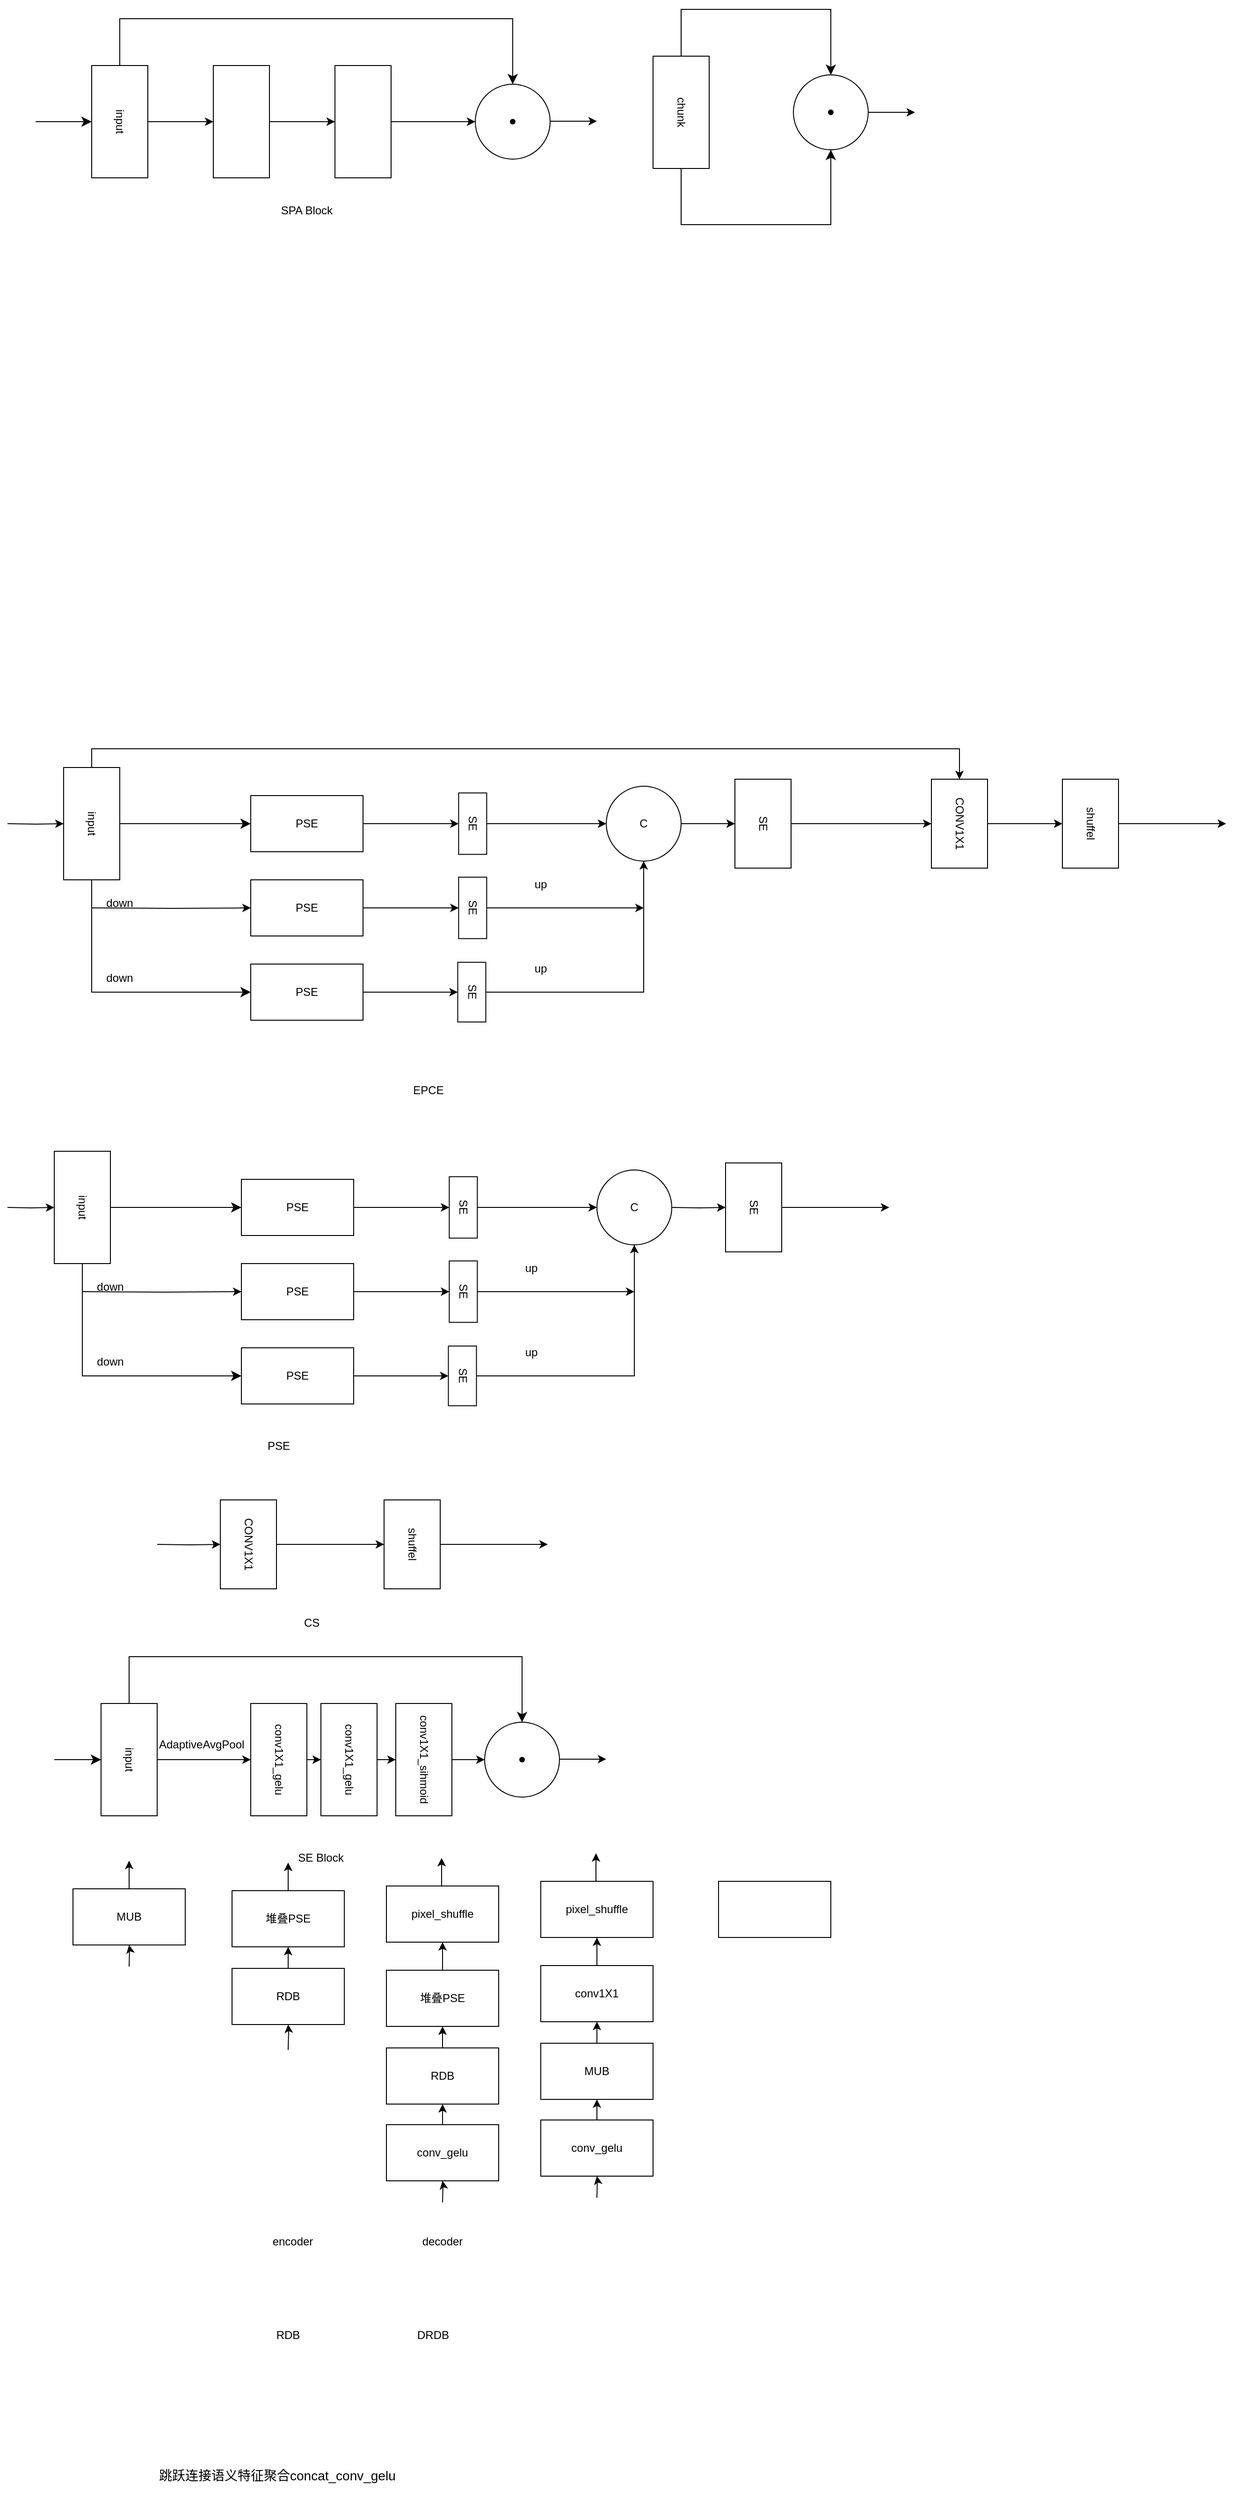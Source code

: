 <mxfile version="20.8.20" type="github">
  <diagram name="第 1 页" id="gbgjH_k7oqMJmJcopQBh">
    <mxGraphModel dx="2008" dy="627" grid="1" gridSize="10" guides="1" tooltips="1" connect="1" arrows="1" fold="1" page="1" pageScale="1" pageWidth="827" pageHeight="1169" math="0" shadow="0">
      <root>
        <mxCell id="0" />
        <mxCell id="1" parent="0" />
        <mxCell id="zgMV8sDTuGKNa8VzQRrp-17" value="" style="edgeStyle=orthogonalEdgeStyle;rounded=0;orthogonalLoop=1;jettySize=auto;html=1;" parent="1" source="zgMV8sDTuGKNa8VzQRrp-13" target="zgMV8sDTuGKNa8VzQRrp-14" edge="1">
          <mxGeometry relative="1" as="geometry" />
        </mxCell>
        <mxCell id="zgMV8sDTuGKNa8VzQRrp-13" value="" style="rounded=0;whiteSpace=wrap;html=1;rotation=90;" parent="1" vertex="1">
          <mxGeometry x="50" y="410" width="120" height="60" as="geometry" />
        </mxCell>
        <mxCell id="zgMV8sDTuGKNa8VzQRrp-18" value="" style="edgeStyle=orthogonalEdgeStyle;rounded=0;orthogonalLoop=1;jettySize=auto;html=1;" parent="1" source="zgMV8sDTuGKNa8VzQRrp-14" target="zgMV8sDTuGKNa8VzQRrp-15" edge="1">
          <mxGeometry relative="1" as="geometry" />
        </mxCell>
        <mxCell id="zgMV8sDTuGKNa8VzQRrp-14" value="" style="rounded=0;whiteSpace=wrap;html=1;rotation=90;" parent="1" vertex="1">
          <mxGeometry x="180" y="410" width="120" height="60" as="geometry" />
        </mxCell>
        <mxCell id="zgMV8sDTuGKNa8VzQRrp-20" value="" style="edgeStyle=orthogonalEdgeStyle;rounded=0;orthogonalLoop=1;jettySize=auto;html=1;" parent="1" source="zgMV8sDTuGKNa8VzQRrp-15" target="zgMV8sDTuGKNa8VzQRrp-19" edge="1">
          <mxGeometry relative="1" as="geometry" />
        </mxCell>
        <mxCell id="zgMV8sDTuGKNa8VzQRrp-15" value="" style="rounded=0;whiteSpace=wrap;html=1;rotation=90;" parent="1" vertex="1">
          <mxGeometry x="310" y="410" width="120" height="60" as="geometry" />
        </mxCell>
        <mxCell id="zgMV8sDTuGKNa8VzQRrp-19" value="" style="ellipse;whiteSpace=wrap;html=1;aspect=fixed;" parent="1" vertex="1">
          <mxGeometry x="490" y="400" width="80" height="80" as="geometry" />
        </mxCell>
        <mxCell id="zgMV8sDTuGKNa8VzQRrp-22" value="" style="edgeStyle=elbowEdgeStyle;elbow=vertical;endArrow=classic;html=1;curved=0;rounded=0;endSize=8;startSize=8;exitX=0;exitY=0.5;exitDx=0;exitDy=0;entryX=0.5;entryY=0;entryDx=0;entryDy=0;" parent="1" source="zgMV8sDTuGKNa8VzQRrp-13" target="zgMV8sDTuGKNa8VzQRrp-19" edge="1">
          <mxGeometry width="50" height="50" relative="1" as="geometry">
            <mxPoint x="380" y="600" as="sourcePoint" />
            <mxPoint x="430" y="550" as="targetPoint" />
            <Array as="points">
              <mxPoint x="330" y="330" />
            </Array>
          </mxGeometry>
        </mxCell>
        <mxCell id="RsRZTkzRLWD13CaNmiui-159" value="" style="edgeStyle=orthogonalEdgeStyle;rounded=0;orthogonalLoop=1;jettySize=auto;html=1;" edge="1" parent="1" source="zgMV8sDTuGKNa8VzQRrp-33" target="RsRZTkzRLWD13CaNmiui-90">
          <mxGeometry relative="1" as="geometry" />
        </mxCell>
        <mxCell id="zgMV8sDTuGKNa8VzQRrp-33" value="C" style="ellipse;whiteSpace=wrap;html=1;aspect=fixed;" parent="1" vertex="1">
          <mxGeometry x="630" y="1150" width="80" height="80" as="geometry" />
        </mxCell>
        <mxCell id="zgMV8sDTuGKNa8VzQRrp-34" value="chunk" style="rounded=0;whiteSpace=wrap;html=1;rotation=90;" parent="1" vertex="1">
          <mxGeometry x="650" y="400" width="120" height="60" as="geometry" />
        </mxCell>
        <mxCell id="RsRZTkzRLWD13CaNmiui-7" value="" style="edgeStyle=orthogonalEdgeStyle;rounded=0;orthogonalLoop=1;jettySize=auto;html=1;" edge="1" parent="1" source="zgMV8sDTuGKNa8VzQRrp-36">
          <mxGeometry relative="1" as="geometry">
            <mxPoint x="960" y="430" as="targetPoint" />
          </mxGeometry>
        </mxCell>
        <mxCell id="zgMV8sDTuGKNa8VzQRrp-36" value="" style="ellipse;whiteSpace=wrap;html=1;aspect=fixed;" parent="1" vertex="1">
          <mxGeometry x="830" y="390" width="80" height="80" as="geometry" />
        </mxCell>
        <mxCell id="zgMV8sDTuGKNa8VzQRrp-37" value="" style="edgeStyle=elbowEdgeStyle;elbow=vertical;endArrow=classic;html=1;curved=0;rounded=0;endSize=8;startSize=8;exitX=0;exitY=0.5;exitDx=0;exitDy=0;entryX=0.5;entryY=0;entryDx=0;entryDy=0;" parent="1" source="zgMV8sDTuGKNa8VzQRrp-34" target="zgMV8sDTuGKNa8VzQRrp-36" edge="1">
          <mxGeometry width="50" height="50" relative="1" as="geometry">
            <mxPoint x="880" y="430" as="sourcePoint" />
            <mxPoint x="930" y="380" as="targetPoint" />
            <Array as="points">
              <mxPoint x="870" y="320" />
            </Array>
          </mxGeometry>
        </mxCell>
        <mxCell id="zgMV8sDTuGKNa8VzQRrp-38" value="" style="edgeStyle=elbowEdgeStyle;elbow=vertical;endArrow=classic;html=1;curved=0;rounded=0;endSize=8;startSize=8;exitX=1;exitY=0.5;exitDx=0;exitDy=0;entryX=0.5;entryY=1;entryDx=0;entryDy=0;" parent="1" source="zgMV8sDTuGKNa8VzQRrp-34" target="zgMV8sDTuGKNa8VzQRrp-36" edge="1">
          <mxGeometry width="50" height="50" relative="1" as="geometry">
            <mxPoint x="750" y="380" as="sourcePoint" />
            <mxPoint x="1040" y="400" as="targetPoint" />
            <Array as="points">
              <mxPoint x="870" y="550" />
            </Array>
          </mxGeometry>
        </mxCell>
        <mxCell id="zgMV8sDTuGKNa8VzQRrp-47" value="SPA Block" style="text;html=1;strokeColor=none;fillColor=none;align=center;verticalAlign=middle;whiteSpace=wrap;rounded=0;" parent="1" vertex="1">
          <mxGeometry x="280" y="520" width="60" height="30" as="geometry" />
        </mxCell>
        <mxCell id="RsRZTkzRLWD13CaNmiui-3" value="" style="shape=waypoint;sketch=0;fillStyle=solid;size=6;pointerEvents=1;points=[];fillColor=none;resizable=0;rotatable=0;perimeter=centerPerimeter;snapToPoint=1;" vertex="1" parent="1">
          <mxGeometry x="860" y="420" width="20" height="20" as="geometry" />
        </mxCell>
        <mxCell id="RsRZTkzRLWD13CaNmiui-5" value="" style="shape=waypoint;sketch=0;fillStyle=solid;size=6;pointerEvents=1;points=[];fillColor=none;resizable=0;rotatable=0;perimeter=centerPerimeter;snapToPoint=1;" vertex="1" parent="1">
          <mxGeometry x="520" y="430" width="20" height="20" as="geometry" />
        </mxCell>
        <mxCell id="RsRZTkzRLWD13CaNmiui-13" value="input" style="rounded=0;whiteSpace=wrap;html=1;rotation=90;" vertex="1" parent="1">
          <mxGeometry x="50" y="410" width="120" height="60" as="geometry" />
        </mxCell>
        <mxCell id="RsRZTkzRLWD13CaNmiui-14" value="" style="edgeStyle=segmentEdgeStyle;endArrow=classic;html=1;curved=0;rounded=0;endSize=8;startSize=8;entryX=0.5;entryY=1;entryDx=0;entryDy=0;" edge="1" parent="1" target="RsRZTkzRLWD13CaNmiui-13">
          <mxGeometry width="50" height="50" relative="1" as="geometry">
            <mxPoint x="20" y="440" as="sourcePoint" />
            <mxPoint x="70" y="400" as="targetPoint" />
          </mxGeometry>
        </mxCell>
        <mxCell id="RsRZTkzRLWD13CaNmiui-16" value="" style="edgeStyle=orthogonalEdgeStyle;rounded=0;orthogonalLoop=1;jettySize=auto;html=1;" edge="1" parent="1">
          <mxGeometry relative="1" as="geometry">
            <mxPoint x="570" y="439.47" as="sourcePoint" />
            <mxPoint x="620" y="439.47" as="targetPoint" />
          </mxGeometry>
        </mxCell>
        <mxCell id="RsRZTkzRLWD13CaNmiui-86" value="" style="edgeStyle=orthogonalEdgeStyle;rounded=0;orthogonalLoop=1;jettySize=auto;html=1;" edge="1" parent="1" source="RsRZTkzRLWD13CaNmiui-41" target="RsRZTkzRLWD13CaNmiui-84">
          <mxGeometry relative="1" as="geometry" />
        </mxCell>
        <mxCell id="RsRZTkzRLWD13CaNmiui-41" value="PSE" style="rounded=0;whiteSpace=wrap;html=1;" vertex="1" parent="1">
          <mxGeometry x="250" y="1160" width="120" height="60" as="geometry" />
        </mxCell>
        <mxCell id="RsRZTkzRLWD13CaNmiui-81" value="" style="edgeStyle=orthogonalEdgeStyle;rounded=0;orthogonalLoop=1;jettySize=auto;html=1;" edge="1" parent="1" source="RsRZTkzRLWD13CaNmiui-42" target="RsRZTkzRLWD13CaNmiui-70">
          <mxGeometry relative="1" as="geometry" />
        </mxCell>
        <mxCell id="RsRZTkzRLWD13CaNmiui-42" value="PSE" style="rounded=0;whiteSpace=wrap;html=1;" vertex="1" parent="1">
          <mxGeometry x="250" y="1340" width="120" height="60" as="geometry" />
        </mxCell>
        <mxCell id="RsRZTkzRLWD13CaNmiui-45" value="input" style="rounded=0;whiteSpace=wrap;html=1;rotation=90;" vertex="1" parent="1">
          <mxGeometry x="20" y="1160" width="120" height="60" as="geometry" />
        </mxCell>
        <mxCell id="RsRZTkzRLWD13CaNmiui-46" value="" style="edgeStyle=elbowEdgeStyle;elbow=vertical;endArrow=classic;html=1;curved=0;rounded=0;endSize=8;startSize=8;exitX=1;exitY=0.5;exitDx=0;exitDy=0;entryX=0;entryY=0.5;entryDx=0;entryDy=0;" edge="1" parent="1" source="RsRZTkzRLWD13CaNmiui-45" target="RsRZTkzRLWD13CaNmiui-42">
          <mxGeometry width="50" height="50" relative="1" as="geometry">
            <mxPoint x="310" y="1080" as="sourcePoint" />
            <mxPoint x="170" y="1280" as="targetPoint" />
            <Array as="points">
              <mxPoint x="180" y="1370" />
            </Array>
          </mxGeometry>
        </mxCell>
        <mxCell id="RsRZTkzRLWD13CaNmiui-47" value="" style="edgeStyle=elbowEdgeStyle;elbow=vertical;endArrow=classic;html=1;curved=0;rounded=0;endSize=8;startSize=8;exitX=0.5;exitY=0;exitDx=0;exitDy=0;entryX=0;entryY=0.5;entryDx=0;entryDy=0;" edge="1" parent="1" source="RsRZTkzRLWD13CaNmiui-45" target="RsRZTkzRLWD13CaNmiui-41">
          <mxGeometry width="50" height="50" relative="1" as="geometry">
            <mxPoint x="50" y="1260" as="sourcePoint" />
            <mxPoint x="170" y="1150" as="targetPoint" />
            <Array as="points">
              <mxPoint x="170" y="1190" />
            </Array>
          </mxGeometry>
        </mxCell>
        <mxCell id="RsRZTkzRLWD13CaNmiui-51" value="" style="edgeStyle=orthogonalEdgeStyle;rounded=0;orthogonalLoop=1;jettySize=auto;html=1;exitX=0.5;exitY=0;exitDx=0;exitDy=0;entryX=0.5;entryY=1;entryDx=0;entryDy=0;" edge="1" parent="1" source="RsRZTkzRLWD13CaNmiui-70" target="zgMV8sDTuGKNa8VzQRrp-33">
          <mxGeometry relative="1" as="geometry">
            <mxPoint x="587.81" y="1370" as="sourcePoint" />
            <mxPoint x="370" y="1319.47" as="targetPoint" />
          </mxGeometry>
        </mxCell>
        <mxCell id="RsRZTkzRLWD13CaNmiui-76" value="" style="edgeStyle=orthogonalEdgeStyle;rounded=0;orthogonalLoop=1;jettySize=auto;html=1;" edge="1" parent="1" source="RsRZTkzRLWD13CaNmiui-68" target="RsRZTkzRLWD13CaNmiui-71">
          <mxGeometry relative="1" as="geometry" />
        </mxCell>
        <mxCell id="RsRZTkzRLWD13CaNmiui-68" value="PSE" style="rounded=0;whiteSpace=wrap;html=1;" vertex="1" parent="1">
          <mxGeometry x="250" y="1250" width="120" height="60" as="geometry" />
        </mxCell>
        <mxCell id="RsRZTkzRLWD13CaNmiui-70" value="SE" style="rounded=0;whiteSpace=wrap;html=1;rotation=90;" vertex="1" parent="1">
          <mxGeometry x="454.38" y="1355" width="63.75" height="30" as="geometry" />
        </mxCell>
        <mxCell id="RsRZTkzRLWD13CaNmiui-71" value="SE" style="rounded=0;whiteSpace=wrap;html=1;rotation=90;" vertex="1" parent="1">
          <mxGeometry x="454.38" y="1265" width="65.62" height="30" as="geometry" />
        </mxCell>
        <mxCell id="RsRZTkzRLWD13CaNmiui-83" value="" style="edgeStyle=orthogonalEdgeStyle;rounded=0;orthogonalLoop=1;jettySize=auto;html=1;exitX=0.5;exitY=0;exitDx=0;exitDy=0;" edge="1" parent="1" source="RsRZTkzRLWD13CaNmiui-71">
          <mxGeometry relative="1" as="geometry">
            <mxPoint x="587.81" y="1280" as="sourcePoint" />
            <mxPoint x="670" y="1280" as="targetPoint" />
          </mxGeometry>
        </mxCell>
        <mxCell id="RsRZTkzRLWD13CaNmiui-85" value="" style="edgeStyle=orthogonalEdgeStyle;rounded=0;orthogonalLoop=1;jettySize=auto;html=1;" edge="1" parent="1" source="RsRZTkzRLWD13CaNmiui-84" target="zgMV8sDTuGKNa8VzQRrp-33">
          <mxGeometry relative="1" as="geometry" />
        </mxCell>
        <mxCell id="RsRZTkzRLWD13CaNmiui-84" value="SE" style="rounded=0;whiteSpace=wrap;html=1;rotation=90;" vertex="1" parent="1">
          <mxGeometry x="454.38" y="1175" width="65.62" height="30" as="geometry" />
        </mxCell>
        <mxCell id="RsRZTkzRLWD13CaNmiui-89" value="" style="edgeStyle=orthogonalEdgeStyle;rounded=0;orthogonalLoop=1;jettySize=auto;html=1;entryX=0;entryY=0.5;entryDx=0;entryDy=0;" edge="1" parent="1" target="RsRZTkzRLWD13CaNmiui-68">
          <mxGeometry relative="1" as="geometry">
            <mxPoint x="80" y="1280" as="sourcePoint" />
            <mxPoint x="481" y="1380" as="targetPoint" />
          </mxGeometry>
        </mxCell>
        <mxCell id="RsRZTkzRLWD13CaNmiui-94" value="" style="edgeStyle=orthogonalEdgeStyle;rounded=0;orthogonalLoop=1;jettySize=auto;html=1;" edge="1" parent="1" source="RsRZTkzRLWD13CaNmiui-90" target="RsRZTkzRLWD13CaNmiui-93">
          <mxGeometry relative="1" as="geometry" />
        </mxCell>
        <mxCell id="RsRZTkzRLWD13CaNmiui-90" value="SE" style="rounded=0;whiteSpace=wrap;html=1;rotation=90;" vertex="1" parent="1">
          <mxGeometry x="750" y="1160" width="95" height="60" as="geometry" />
        </mxCell>
        <mxCell id="RsRZTkzRLWD13CaNmiui-107" value="" style="edgeStyle=orthogonalEdgeStyle;rounded=0;orthogonalLoop=1;jettySize=auto;html=1;" edge="1" parent="1" source="RsRZTkzRLWD13CaNmiui-93" target="RsRZTkzRLWD13CaNmiui-106">
          <mxGeometry relative="1" as="geometry" />
        </mxCell>
        <mxCell id="RsRZTkzRLWD13CaNmiui-93" value="CONV1X1" style="rounded=0;whiteSpace=wrap;html=1;rotation=90;" vertex="1" parent="1">
          <mxGeometry x="960" y="1160" width="95" height="60" as="geometry" />
        </mxCell>
        <mxCell id="RsRZTkzRLWD13CaNmiui-95" value="down" style="text;html=1;strokeColor=none;fillColor=none;align=center;verticalAlign=middle;whiteSpace=wrap;rounded=0;" vertex="1" parent="1">
          <mxGeometry x="80" y="1260" width="60" height="30" as="geometry" />
        </mxCell>
        <mxCell id="RsRZTkzRLWD13CaNmiui-96" value="down" style="text;html=1;strokeColor=none;fillColor=none;align=center;verticalAlign=middle;whiteSpace=wrap;rounded=0;" vertex="1" parent="1">
          <mxGeometry x="80" y="1340" width="60" height="30" as="geometry" />
        </mxCell>
        <mxCell id="RsRZTkzRLWD13CaNmiui-98" value="up" style="text;html=1;strokeColor=none;fillColor=none;align=center;verticalAlign=middle;whiteSpace=wrap;rounded=0;" vertex="1" parent="1">
          <mxGeometry x="530" y="1330" width="60" height="30" as="geometry" />
        </mxCell>
        <mxCell id="RsRZTkzRLWD13CaNmiui-104" value="up" style="text;html=1;strokeColor=none;fillColor=none;align=center;verticalAlign=middle;whiteSpace=wrap;rounded=0;" vertex="1" parent="1">
          <mxGeometry x="530" y="1240" width="60" height="30" as="geometry" />
        </mxCell>
        <mxCell id="RsRZTkzRLWD13CaNmiui-191" value="" style="edgeStyle=orthogonalEdgeStyle;rounded=0;orthogonalLoop=1;jettySize=auto;html=1;" edge="1" parent="1" source="RsRZTkzRLWD13CaNmiui-106">
          <mxGeometry relative="1" as="geometry">
            <mxPoint x="1292.5" y="1190" as="targetPoint" />
          </mxGeometry>
        </mxCell>
        <mxCell id="RsRZTkzRLWD13CaNmiui-106" value="shuffel" style="rounded=0;whiteSpace=wrap;html=1;rotation=90;" vertex="1" parent="1">
          <mxGeometry x="1100" y="1160" width="95" height="60" as="geometry" />
        </mxCell>
        <mxCell id="RsRZTkzRLWD13CaNmiui-108" value="" style="edgeStyle=orthogonalEdgeStyle;rounded=0;orthogonalLoop=1;jettySize=auto;html=1;exitX=0;exitY=0.5;exitDx=0;exitDy=0;entryX=0;entryY=0.5;entryDx=0;entryDy=0;" edge="1" parent="1" source="RsRZTkzRLWD13CaNmiui-45" target="RsRZTkzRLWD13CaNmiui-93">
          <mxGeometry relative="1" as="geometry">
            <mxPoint x="180" y="1100" as="sourcePoint" />
            <mxPoint x="1050" y="1190" as="targetPoint" />
            <Array as="points">
              <mxPoint x="80" y="1110" />
              <mxPoint x="1007" y="1110" />
            </Array>
          </mxGeometry>
        </mxCell>
        <mxCell id="RsRZTkzRLWD13CaNmiui-109" value="EPCE" style="text;html=1;strokeColor=none;fillColor=none;align=center;verticalAlign=middle;whiteSpace=wrap;rounded=0;" vertex="1" parent="1">
          <mxGeometry x="410" y="1460" width="60" height="30" as="geometry" />
        </mxCell>
        <mxCell id="RsRZTkzRLWD13CaNmiui-136" value="C" style="ellipse;whiteSpace=wrap;html=1;aspect=fixed;" vertex="1" parent="1">
          <mxGeometry x="620" y="1560" width="80" height="80" as="geometry" />
        </mxCell>
        <mxCell id="RsRZTkzRLWD13CaNmiui-137" value="" style="edgeStyle=orthogonalEdgeStyle;rounded=0;orthogonalLoop=1;jettySize=auto;html=1;" edge="1" parent="1" source="RsRZTkzRLWD13CaNmiui-138" target="RsRZTkzRLWD13CaNmiui-152">
          <mxGeometry relative="1" as="geometry" />
        </mxCell>
        <mxCell id="RsRZTkzRLWD13CaNmiui-138" value="PSE" style="rounded=0;whiteSpace=wrap;html=1;" vertex="1" parent="1">
          <mxGeometry x="240" y="1570" width="120" height="60" as="geometry" />
        </mxCell>
        <mxCell id="RsRZTkzRLWD13CaNmiui-139" value="" style="edgeStyle=orthogonalEdgeStyle;rounded=0;orthogonalLoop=1;jettySize=auto;html=1;" edge="1" parent="1" source="RsRZTkzRLWD13CaNmiui-140" target="RsRZTkzRLWD13CaNmiui-148">
          <mxGeometry relative="1" as="geometry" />
        </mxCell>
        <mxCell id="RsRZTkzRLWD13CaNmiui-140" value="PSE" style="rounded=0;whiteSpace=wrap;html=1;" vertex="1" parent="1">
          <mxGeometry x="240" y="1750" width="120" height="60" as="geometry" />
        </mxCell>
        <mxCell id="RsRZTkzRLWD13CaNmiui-188" value="" style="edgeStyle=orthogonalEdgeStyle;rounded=0;orthogonalLoop=1;jettySize=auto;html=1;entryX=0.5;entryY=1;entryDx=0;entryDy=0;" edge="1" parent="1" target="RsRZTkzRLWD13CaNmiui-141">
          <mxGeometry relative="1" as="geometry">
            <mxPoint x="-10" y="1600" as="sourcePoint" />
            <Array as="points" />
          </mxGeometry>
        </mxCell>
        <mxCell id="RsRZTkzRLWD13CaNmiui-141" value="input" style="rounded=0;whiteSpace=wrap;html=1;rotation=90;" vertex="1" parent="1">
          <mxGeometry x="10" y="1570" width="120" height="60" as="geometry" />
        </mxCell>
        <mxCell id="RsRZTkzRLWD13CaNmiui-142" value="" style="edgeStyle=elbowEdgeStyle;elbow=vertical;endArrow=classic;html=1;curved=0;rounded=0;endSize=8;startSize=8;exitX=1;exitY=0.5;exitDx=0;exitDy=0;entryX=0;entryY=0.5;entryDx=0;entryDy=0;" edge="1" parent="1" source="RsRZTkzRLWD13CaNmiui-141" target="RsRZTkzRLWD13CaNmiui-140">
          <mxGeometry width="50" height="50" relative="1" as="geometry">
            <mxPoint x="300" y="1490" as="sourcePoint" />
            <mxPoint x="160" y="1690" as="targetPoint" />
            <Array as="points">
              <mxPoint x="170" y="1780" />
            </Array>
          </mxGeometry>
        </mxCell>
        <mxCell id="RsRZTkzRLWD13CaNmiui-143" value="" style="edgeStyle=elbowEdgeStyle;elbow=vertical;endArrow=classic;html=1;curved=0;rounded=0;endSize=8;startSize=8;exitX=0.5;exitY=0;exitDx=0;exitDy=0;entryX=0;entryY=0.5;entryDx=0;entryDy=0;" edge="1" parent="1" source="RsRZTkzRLWD13CaNmiui-141" target="RsRZTkzRLWD13CaNmiui-138">
          <mxGeometry width="50" height="50" relative="1" as="geometry">
            <mxPoint x="40" y="1670" as="sourcePoint" />
            <mxPoint x="160" y="1560" as="targetPoint" />
            <Array as="points">
              <mxPoint x="160" y="1600" />
            </Array>
          </mxGeometry>
        </mxCell>
        <mxCell id="RsRZTkzRLWD13CaNmiui-144" value="" style="edgeStyle=orthogonalEdgeStyle;rounded=0;orthogonalLoop=1;jettySize=auto;html=1;exitX=0.5;exitY=0;exitDx=0;exitDy=0;entryX=0.5;entryY=1;entryDx=0;entryDy=0;" edge="1" parent="1" source="RsRZTkzRLWD13CaNmiui-148" target="RsRZTkzRLWD13CaNmiui-136">
          <mxGeometry relative="1" as="geometry">
            <mxPoint x="577.81" y="1780" as="sourcePoint" />
            <mxPoint x="360" y="1729.47" as="targetPoint" />
          </mxGeometry>
        </mxCell>
        <mxCell id="RsRZTkzRLWD13CaNmiui-145" value="PSE" style="text;html=1;strokeColor=none;fillColor=none;align=center;verticalAlign=middle;whiteSpace=wrap;rounded=0;" vertex="1" parent="1">
          <mxGeometry x="250" y="1840" width="60" height="30" as="geometry" />
        </mxCell>
        <mxCell id="RsRZTkzRLWD13CaNmiui-146" value="" style="edgeStyle=orthogonalEdgeStyle;rounded=0;orthogonalLoop=1;jettySize=auto;html=1;" edge="1" parent="1" source="RsRZTkzRLWD13CaNmiui-147" target="RsRZTkzRLWD13CaNmiui-149">
          <mxGeometry relative="1" as="geometry" />
        </mxCell>
        <mxCell id="RsRZTkzRLWD13CaNmiui-147" value="PSE" style="rounded=0;whiteSpace=wrap;html=1;" vertex="1" parent="1">
          <mxGeometry x="240" y="1660" width="120" height="60" as="geometry" />
        </mxCell>
        <mxCell id="RsRZTkzRLWD13CaNmiui-148" value="SE" style="rounded=0;whiteSpace=wrap;html=1;rotation=90;" vertex="1" parent="1">
          <mxGeometry x="444.38" y="1765" width="63.75" height="30" as="geometry" />
        </mxCell>
        <mxCell id="RsRZTkzRLWD13CaNmiui-149" value="SE" style="rounded=0;whiteSpace=wrap;html=1;rotation=90;" vertex="1" parent="1">
          <mxGeometry x="444.38" y="1675" width="65.62" height="30" as="geometry" />
        </mxCell>
        <mxCell id="RsRZTkzRLWD13CaNmiui-150" value="" style="edgeStyle=orthogonalEdgeStyle;rounded=0;orthogonalLoop=1;jettySize=auto;html=1;exitX=0.5;exitY=0;exitDx=0;exitDy=0;" edge="1" parent="1" source="RsRZTkzRLWD13CaNmiui-149">
          <mxGeometry relative="1" as="geometry">
            <mxPoint x="577.81" y="1690" as="sourcePoint" />
            <mxPoint x="660" y="1690" as="targetPoint" />
          </mxGeometry>
        </mxCell>
        <mxCell id="RsRZTkzRLWD13CaNmiui-151" value="" style="edgeStyle=orthogonalEdgeStyle;rounded=0;orthogonalLoop=1;jettySize=auto;html=1;" edge="1" parent="1" source="RsRZTkzRLWD13CaNmiui-152" target="RsRZTkzRLWD13CaNmiui-136">
          <mxGeometry relative="1" as="geometry" />
        </mxCell>
        <mxCell id="RsRZTkzRLWD13CaNmiui-152" value="SE" style="rounded=0;whiteSpace=wrap;html=1;rotation=90;" vertex="1" parent="1">
          <mxGeometry x="444.38" y="1585" width="65.62" height="30" as="geometry" />
        </mxCell>
        <mxCell id="RsRZTkzRLWD13CaNmiui-153" value="" style="edgeStyle=orthogonalEdgeStyle;rounded=0;orthogonalLoop=1;jettySize=auto;html=1;entryX=0;entryY=0.5;entryDx=0;entryDy=0;" edge="1" parent="1" target="RsRZTkzRLWD13CaNmiui-147">
          <mxGeometry relative="1" as="geometry">
            <mxPoint x="70" y="1690" as="sourcePoint" />
            <mxPoint x="471" y="1790" as="targetPoint" />
          </mxGeometry>
        </mxCell>
        <mxCell id="RsRZTkzRLWD13CaNmiui-154" value="down" style="text;html=1;strokeColor=none;fillColor=none;align=center;verticalAlign=middle;whiteSpace=wrap;rounded=0;" vertex="1" parent="1">
          <mxGeometry x="70" y="1670" width="60" height="30" as="geometry" />
        </mxCell>
        <mxCell id="RsRZTkzRLWD13CaNmiui-155" value="down" style="text;html=1;strokeColor=none;fillColor=none;align=center;verticalAlign=middle;whiteSpace=wrap;rounded=0;" vertex="1" parent="1">
          <mxGeometry x="70" y="1750" width="60" height="30" as="geometry" />
        </mxCell>
        <mxCell id="RsRZTkzRLWD13CaNmiui-156" value="up" style="text;html=1;strokeColor=none;fillColor=none;align=center;verticalAlign=middle;whiteSpace=wrap;rounded=0;" vertex="1" parent="1">
          <mxGeometry x="520" y="1740" width="60" height="30" as="geometry" />
        </mxCell>
        <mxCell id="RsRZTkzRLWD13CaNmiui-157" value="up" style="text;html=1;strokeColor=none;fillColor=none;align=center;verticalAlign=middle;whiteSpace=wrap;rounded=0;" vertex="1" parent="1">
          <mxGeometry x="520" y="1650" width="60" height="30" as="geometry" />
        </mxCell>
        <mxCell id="RsRZTkzRLWD13CaNmiui-160" value="" style="edgeStyle=orthogonalEdgeStyle;rounded=0;orthogonalLoop=1;jettySize=auto;html=1;" edge="1" parent="1" target="RsRZTkzRLWD13CaNmiui-161">
          <mxGeometry relative="1" as="geometry">
            <mxPoint x="700" y="1600" as="sourcePoint" />
          </mxGeometry>
        </mxCell>
        <mxCell id="RsRZTkzRLWD13CaNmiui-170" value="" style="edgeStyle=orthogonalEdgeStyle;rounded=0;orthogonalLoop=1;jettySize=auto;html=1;" edge="1" parent="1" source="RsRZTkzRLWD13CaNmiui-161">
          <mxGeometry relative="1" as="geometry">
            <mxPoint x="932.5" y="1600" as="targetPoint" />
          </mxGeometry>
        </mxCell>
        <mxCell id="RsRZTkzRLWD13CaNmiui-161" value="SE" style="rounded=0;whiteSpace=wrap;html=1;rotation=90;" vertex="1" parent="1">
          <mxGeometry x="740" y="1570" width="95" height="60" as="geometry" />
        </mxCell>
        <mxCell id="RsRZTkzRLWD13CaNmiui-163" value="" style="edgeStyle=orthogonalEdgeStyle;rounded=0;orthogonalLoop=1;jettySize=auto;html=1;" edge="1" parent="1" source="RsRZTkzRLWD13CaNmiui-164" target="RsRZTkzRLWD13CaNmiui-165">
          <mxGeometry relative="1" as="geometry" />
        </mxCell>
        <mxCell id="RsRZTkzRLWD13CaNmiui-164" value="CONV1X1" style="rounded=0;whiteSpace=wrap;html=1;rotation=90;" vertex="1" parent="1">
          <mxGeometry x="200" y="1930" width="95" height="60" as="geometry" />
        </mxCell>
        <mxCell id="RsRZTkzRLWD13CaNmiui-172" value="" style="edgeStyle=orthogonalEdgeStyle;rounded=0;orthogonalLoop=1;jettySize=auto;html=1;" edge="1" parent="1" source="RsRZTkzRLWD13CaNmiui-165">
          <mxGeometry relative="1" as="geometry">
            <mxPoint x="567.5" y="1960" as="targetPoint" />
          </mxGeometry>
        </mxCell>
        <mxCell id="RsRZTkzRLWD13CaNmiui-165" value="shuffel" style="rounded=0;whiteSpace=wrap;html=1;rotation=90;" vertex="1" parent="1">
          <mxGeometry x="375" y="1930" width="95" height="60" as="geometry" />
        </mxCell>
        <mxCell id="RsRZTkzRLWD13CaNmiui-166" value="&lt;span style=&quot;color: rgb(0, 0, 0); font-family: Helvetica; font-size: 12px; font-style: normal; font-variant-ligatures: normal; font-variant-caps: normal; font-weight: 400; letter-spacing: normal; orphans: 2; text-align: center; text-indent: 0px; text-transform: none; widows: 2; word-spacing: 0px; -webkit-text-stroke-width: 0px; background-color: rgb(251, 251, 251); text-decoration-thickness: initial; text-decoration-style: initial; text-decoration-color: initial; float: none; display: inline !important;&quot;&gt;CS&lt;/span&gt;" style="text;whiteSpace=wrap;html=1;" vertex="1" parent="1">
          <mxGeometry x="305" y="2030" width="60" height="40" as="geometry" />
        </mxCell>
        <mxCell id="RsRZTkzRLWD13CaNmiui-168" value="" style="edgeStyle=orthogonalEdgeStyle;rounded=0;orthogonalLoop=1;jettySize=auto;html=1;" edge="1" parent="1" target="RsRZTkzRLWD13CaNmiui-164">
          <mxGeometry relative="1" as="geometry">
            <mxPoint x="150" y="1960" as="sourcePoint" />
          </mxGeometry>
        </mxCell>
        <mxCell id="RsRZTkzRLWD13CaNmiui-173" value="" style="edgeStyle=orthogonalEdgeStyle;rounded=0;orthogonalLoop=1;jettySize=auto;html=1;" edge="1" parent="1" source="RsRZTkzRLWD13CaNmiui-174" target="RsRZTkzRLWD13CaNmiui-176">
          <mxGeometry relative="1" as="geometry" />
        </mxCell>
        <mxCell id="RsRZTkzRLWD13CaNmiui-174" value="" style="rounded=0;whiteSpace=wrap;html=1;rotation=90;" vertex="1" parent="1">
          <mxGeometry x="60" y="2160" width="120" height="60" as="geometry" />
        </mxCell>
        <mxCell id="RsRZTkzRLWD13CaNmiui-175" value="" style="edgeStyle=orthogonalEdgeStyle;rounded=0;orthogonalLoop=1;jettySize=auto;html=1;" edge="1" parent="1" source="RsRZTkzRLWD13CaNmiui-176" target="RsRZTkzRLWD13CaNmiui-178">
          <mxGeometry relative="1" as="geometry" />
        </mxCell>
        <mxCell id="RsRZTkzRLWD13CaNmiui-176" value="conv1X1_gelu" style="rounded=0;whiteSpace=wrap;html=1;rotation=90;" vertex="1" parent="1">
          <mxGeometry x="220" y="2160" width="120" height="60" as="geometry" />
        </mxCell>
        <mxCell id="RsRZTkzRLWD13CaNmiui-221" value="" style="edgeStyle=orthogonalEdgeStyle;rounded=0;orthogonalLoop=1;jettySize=auto;html=1;" edge="1" parent="1" source="RsRZTkzRLWD13CaNmiui-178" target="RsRZTkzRLWD13CaNmiui-219">
          <mxGeometry relative="1" as="geometry" />
        </mxCell>
        <mxCell id="RsRZTkzRLWD13CaNmiui-178" value="conv1X1_gelu" style="rounded=0;whiteSpace=wrap;html=1;rotation=90;" vertex="1" parent="1">
          <mxGeometry x="295" y="2160" width="120" height="60" as="geometry" />
        </mxCell>
        <mxCell id="RsRZTkzRLWD13CaNmiui-179" value="" style="ellipse;whiteSpace=wrap;html=1;aspect=fixed;" vertex="1" parent="1">
          <mxGeometry x="500" y="2150" width="80" height="80" as="geometry" />
        </mxCell>
        <mxCell id="RsRZTkzRLWD13CaNmiui-180" value="" style="edgeStyle=elbowEdgeStyle;elbow=vertical;endArrow=classic;html=1;curved=0;rounded=0;endSize=8;startSize=8;exitX=0;exitY=0.5;exitDx=0;exitDy=0;entryX=0.5;entryY=0;entryDx=0;entryDy=0;" edge="1" parent="1" source="RsRZTkzRLWD13CaNmiui-174" target="RsRZTkzRLWD13CaNmiui-179">
          <mxGeometry width="50" height="50" relative="1" as="geometry">
            <mxPoint x="390" y="2350" as="sourcePoint" />
            <mxPoint x="440" y="2300" as="targetPoint" />
            <Array as="points">
              <mxPoint x="340" y="2080" />
            </Array>
          </mxGeometry>
        </mxCell>
        <mxCell id="RsRZTkzRLWD13CaNmiui-181" value="SE Block" style="text;html=1;strokeColor=none;fillColor=none;align=center;verticalAlign=middle;whiteSpace=wrap;rounded=0;" vertex="1" parent="1">
          <mxGeometry x="295" y="2280" width="60" height="30" as="geometry" />
        </mxCell>
        <mxCell id="RsRZTkzRLWD13CaNmiui-182" value="" style="shape=waypoint;sketch=0;fillStyle=solid;size=6;pointerEvents=1;points=[];fillColor=none;resizable=0;rotatable=0;perimeter=centerPerimeter;snapToPoint=1;" vertex="1" parent="1">
          <mxGeometry x="530" y="2180" width="20" height="20" as="geometry" />
        </mxCell>
        <mxCell id="RsRZTkzRLWD13CaNmiui-183" value="input" style="rounded=0;whiteSpace=wrap;html=1;rotation=90;" vertex="1" parent="1">
          <mxGeometry x="60" y="2160" width="120" height="60" as="geometry" />
        </mxCell>
        <mxCell id="RsRZTkzRLWD13CaNmiui-184" value="" style="edgeStyle=segmentEdgeStyle;endArrow=classic;html=1;curved=0;rounded=0;endSize=8;startSize=8;entryX=0.5;entryY=1;entryDx=0;entryDy=0;" edge="1" parent="1" target="RsRZTkzRLWD13CaNmiui-183">
          <mxGeometry width="50" height="50" relative="1" as="geometry">
            <mxPoint x="40" y="2190" as="sourcePoint" />
            <mxPoint x="80" y="2150" as="targetPoint" />
          </mxGeometry>
        </mxCell>
        <mxCell id="RsRZTkzRLWD13CaNmiui-185" value="" style="edgeStyle=orthogonalEdgeStyle;rounded=0;orthogonalLoop=1;jettySize=auto;html=1;" edge="1" parent="1">
          <mxGeometry relative="1" as="geometry">
            <mxPoint x="580" y="2189.47" as="sourcePoint" />
            <mxPoint x="630" y="2189.47" as="targetPoint" />
          </mxGeometry>
        </mxCell>
        <mxCell id="RsRZTkzRLWD13CaNmiui-192" value="RDB" style="text;html=1;strokeColor=none;fillColor=none;align=center;verticalAlign=middle;whiteSpace=wrap;rounded=0;" vertex="1" parent="1">
          <mxGeometry x="260" y="2790" width="60" height="30" as="geometry" />
        </mxCell>
        <mxCell id="RsRZTkzRLWD13CaNmiui-195" value="encoder" style="text;html=1;strokeColor=none;fillColor=none;align=center;verticalAlign=middle;whiteSpace=wrap;rounded=0;" vertex="1" parent="1">
          <mxGeometry x="265" y="2690" width="60" height="30" as="geometry" />
        </mxCell>
        <mxCell id="RsRZTkzRLWD13CaNmiui-216" value="decoder" style="text;html=1;strokeColor=none;fillColor=none;align=center;verticalAlign=middle;whiteSpace=wrap;rounded=0;" vertex="1" parent="1">
          <mxGeometry x="425" y="2690" width="60" height="30" as="geometry" />
        </mxCell>
        <mxCell id="RsRZTkzRLWD13CaNmiui-218" value="AdaptiveAvgPool" style="text;whiteSpace=wrap;html=1;" vertex="1" parent="1">
          <mxGeometry x="150" y="2160" width="80" height="40" as="geometry" />
        </mxCell>
        <mxCell id="RsRZTkzRLWD13CaNmiui-220" value="" style="edgeStyle=orthogonalEdgeStyle;rounded=0;orthogonalLoop=1;jettySize=auto;html=1;" edge="1" parent="1" source="RsRZTkzRLWD13CaNmiui-219">
          <mxGeometry relative="1" as="geometry">
            <mxPoint x="500" y="2190" as="targetPoint" />
          </mxGeometry>
        </mxCell>
        <mxCell id="RsRZTkzRLWD13CaNmiui-219" value="conv1X1_sihmoid" style="rounded=0;whiteSpace=wrap;html=1;rotation=90;" vertex="1" parent="1">
          <mxGeometry x="375" y="2160" width="120" height="60" as="geometry" />
        </mxCell>
        <mxCell id="RsRZTkzRLWD13CaNmiui-222" value="&lt;span style=&quot;font-size:10.5pt;mso-bidi-font-size:11.0pt;&#xa;font-family:等线;mso-ascii-theme-font:minor-latin;mso-fareast-theme-font:minor-fareast;&#xa;mso-hansi-theme-font:minor-latin;mso-bidi-font-family:&amp;quot;Times New Roman&amp;quot;;&#xa;mso-bidi-theme-font:minor-bidi;mso-ansi-language:EN-US;mso-fareast-language:&#xa;ZH-CN;mso-bidi-language:AR-SA&quot;&gt;跳跃连接语义特征聚合&lt;span lang=&quot;EN-US&quot;&gt;concat_conv_gelu&lt;/span&gt;&lt;/span&gt;" style="text;whiteSpace=wrap;html=1;" vertex="1" parent="1">
          <mxGeometry x="150" y="2940" width="290" height="40" as="geometry" />
        </mxCell>
        <mxCell id="RsRZTkzRLWD13CaNmiui-224" value="" style="group;rotation=-90;" vertex="1" connectable="0" parent="1">
          <mxGeometry x="190.0" y="2340" width="200.0" height="120" as="geometry" />
        </mxCell>
        <mxCell id="RsRZTkzRLWD13CaNmiui-202" value="" style="edgeStyle=orthogonalEdgeStyle;rounded=0;orthogonalLoop=1;jettySize=auto;html=1;" edge="1" parent="RsRZTkzRLWD13CaNmiui-224" target="RsRZTkzRLWD13CaNmiui-201">
          <mxGeometry relative="1" as="geometry">
            <mxPoint x="100" y="160" as="sourcePoint" />
          </mxGeometry>
        </mxCell>
        <mxCell id="RsRZTkzRLWD13CaNmiui-201" value="RDB" style="rounded=0;whiteSpace=wrap;html=1;rotation=0;" vertex="1" parent="RsRZTkzRLWD13CaNmiui-224">
          <mxGeometry x="40" y="73" width="120" height="60" as="geometry" />
        </mxCell>
        <mxCell id="RsRZTkzRLWD13CaNmiui-206" value="" style="edgeStyle=orthogonalEdgeStyle;rounded=0;orthogonalLoop=1;jettySize=auto;html=1;" edge="1" parent="RsRZTkzRLWD13CaNmiui-224" source="RsRZTkzRLWD13CaNmiui-203">
          <mxGeometry relative="1" as="geometry">
            <mxPoint x="100" y="-40" as="targetPoint" />
          </mxGeometry>
        </mxCell>
        <mxCell id="RsRZTkzRLWD13CaNmiui-203" value="堆叠PSE" style="rounded=0;whiteSpace=wrap;html=1;rotation=0;" vertex="1" parent="RsRZTkzRLWD13CaNmiui-224">
          <mxGeometry x="40" y="-10" width="120" height="60" as="geometry" />
        </mxCell>
        <mxCell id="RsRZTkzRLWD13CaNmiui-204" value="" style="edgeStyle=orthogonalEdgeStyle;rounded=0;orthogonalLoop=1;jettySize=auto;html=1;" edge="1" parent="RsRZTkzRLWD13CaNmiui-224" source="RsRZTkzRLWD13CaNmiui-201" target="RsRZTkzRLWD13CaNmiui-203">
          <mxGeometry relative="1" as="geometry" />
        </mxCell>
        <mxCell id="RsRZTkzRLWD13CaNmiui-226" value="DRDB" style="text;html=1;strokeColor=none;fillColor=none;align=center;verticalAlign=middle;whiteSpace=wrap;rounded=0;" vertex="1" parent="1">
          <mxGeometry x="415" y="2790" width="60" height="30" as="geometry" />
        </mxCell>
        <mxCell id="RsRZTkzRLWD13CaNmiui-211" value="RDB" style="rounded=0;whiteSpace=wrap;html=1;rotation=0;" vertex="1" parent="1">
          <mxGeometry x="395.0" y="2498" width="120" height="60" as="geometry" />
        </mxCell>
        <mxCell id="RsRZTkzRLWD13CaNmiui-213" value="堆叠PSE" style="rounded=0;whiteSpace=wrap;html=1;rotation=0;" vertex="1" parent="1">
          <mxGeometry x="395.0" y="2415" width="120" height="60" as="geometry" />
        </mxCell>
        <mxCell id="RsRZTkzRLWD13CaNmiui-210" value="" style="edgeStyle=orthogonalEdgeStyle;rounded=0;orthogonalLoop=1;jettySize=auto;html=1;" edge="1" parent="1" source="RsRZTkzRLWD13CaNmiui-211" target="RsRZTkzRLWD13CaNmiui-213">
          <mxGeometry relative="1" as="geometry" />
        </mxCell>
        <mxCell id="RsRZTkzRLWD13CaNmiui-215" value="pixel_shuffle" style="rounded=0;whiteSpace=wrap;html=1;rotation=0;" vertex="1" parent="1">
          <mxGeometry x="395.0" y="2325" width="120" height="60" as="geometry" />
        </mxCell>
        <mxCell id="RsRZTkzRLWD13CaNmiui-212" value="" style="edgeStyle=orthogonalEdgeStyle;rounded=0;orthogonalLoop=1;jettySize=auto;html=1;entryX=0.5;entryY=1;entryDx=0;entryDy=0;" edge="1" parent="1" source="RsRZTkzRLWD13CaNmiui-213" target="RsRZTkzRLWD13CaNmiui-215">
          <mxGeometry relative="1" as="geometry">
            <mxPoint x="455.0" y="2385" as="targetPoint" />
          </mxGeometry>
        </mxCell>
        <mxCell id="RsRZTkzRLWD13CaNmiui-217" value="" style="edgeStyle=orthogonalEdgeStyle;rounded=0;orthogonalLoop=1;jettySize=auto;html=1;" edge="1" parent="1">
          <mxGeometry relative="1" as="geometry">
            <mxPoint x="454.0" y="2325" as="sourcePoint" />
            <mxPoint x="454.0" y="2295" as="targetPoint" />
          </mxGeometry>
        </mxCell>
        <mxCell id="RsRZTkzRLWD13CaNmiui-236" value="" style="edgeStyle=orthogonalEdgeStyle;rounded=0;orthogonalLoop=1;jettySize=auto;html=1;" edge="1" parent="1" source="RsRZTkzRLWD13CaNmiui-234" target="RsRZTkzRLWD13CaNmiui-211">
          <mxGeometry relative="1" as="geometry" />
        </mxCell>
        <mxCell id="RsRZTkzRLWD13CaNmiui-234" value="conv_gelu" style="rounded=0;whiteSpace=wrap;html=1;rotation=0;" vertex="1" parent="1">
          <mxGeometry x="395.0" y="2580" width="120" height="60" as="geometry" />
        </mxCell>
        <mxCell id="RsRZTkzRLWD13CaNmiui-235" value="" style="edgeStyle=orthogonalEdgeStyle;rounded=0;orthogonalLoop=1;jettySize=auto;html=1;" edge="1" parent="1" target="RsRZTkzRLWD13CaNmiui-234">
          <mxGeometry relative="1" as="geometry">
            <mxPoint x="455" y="2663" as="sourcePoint" />
          </mxGeometry>
        </mxCell>
        <mxCell id="RsRZTkzRLWD13CaNmiui-237" value="" style="group;rotation=-90;" vertex="1" connectable="0" parent="1">
          <mxGeometry x="20.0" y="2338" width="200.0" height="120" as="geometry" />
        </mxCell>
        <mxCell id="RsRZTkzRLWD13CaNmiui-240" value="" style="edgeStyle=orthogonalEdgeStyle;rounded=0;orthogonalLoop=1;jettySize=auto;html=1;" edge="1" parent="RsRZTkzRLWD13CaNmiui-237" source="RsRZTkzRLWD13CaNmiui-241">
          <mxGeometry relative="1" as="geometry">
            <mxPoint x="100" y="-40" as="targetPoint" />
          </mxGeometry>
        </mxCell>
        <mxCell id="RsRZTkzRLWD13CaNmiui-241" value="MUB" style="rounded=0;whiteSpace=wrap;html=1;rotation=0;" vertex="1" parent="RsRZTkzRLWD13CaNmiui-237">
          <mxGeometry x="40" y="-10" width="120" height="60" as="geometry" />
        </mxCell>
        <mxCell id="RsRZTkzRLWD13CaNmiui-242" value="" style="edgeStyle=orthogonalEdgeStyle;rounded=0;orthogonalLoop=1;jettySize=auto;html=1;" edge="1" parent="RsRZTkzRLWD13CaNmiui-237" target="RsRZTkzRLWD13CaNmiui-241">
          <mxGeometry relative="1" as="geometry">
            <mxPoint x="100.0" y="73" as="sourcePoint" />
          </mxGeometry>
        </mxCell>
        <mxCell id="RsRZTkzRLWD13CaNmiui-252" value="MUB" style="rounded=0;whiteSpace=wrap;html=1;rotation=0;" vertex="1" parent="1">
          <mxGeometry x="560.0" y="2493" width="120" height="60" as="geometry" />
        </mxCell>
        <mxCell id="RsRZTkzRLWD13CaNmiui-253" value="conv1X1" style="rounded=0;whiteSpace=wrap;html=1;rotation=0;" vertex="1" parent="1">
          <mxGeometry x="560.0" y="2410" width="120" height="60" as="geometry" />
        </mxCell>
        <mxCell id="RsRZTkzRLWD13CaNmiui-254" value="" style="edgeStyle=orthogonalEdgeStyle;rounded=0;orthogonalLoop=1;jettySize=auto;html=1;" edge="1" parent="1" source="RsRZTkzRLWD13CaNmiui-252" target="RsRZTkzRLWD13CaNmiui-253">
          <mxGeometry relative="1" as="geometry" />
        </mxCell>
        <mxCell id="RsRZTkzRLWD13CaNmiui-255" value="pixel_shuffle" style="rounded=0;whiteSpace=wrap;html=1;rotation=0;" vertex="1" parent="1">
          <mxGeometry x="560.0" y="2320" width="120" height="60" as="geometry" />
        </mxCell>
        <mxCell id="RsRZTkzRLWD13CaNmiui-256" value="" style="edgeStyle=orthogonalEdgeStyle;rounded=0;orthogonalLoop=1;jettySize=auto;html=1;entryX=0.5;entryY=1;entryDx=0;entryDy=0;" edge="1" parent="1" source="RsRZTkzRLWD13CaNmiui-253" target="RsRZTkzRLWD13CaNmiui-255">
          <mxGeometry relative="1" as="geometry">
            <mxPoint x="620.0" y="2380" as="targetPoint" />
          </mxGeometry>
        </mxCell>
        <mxCell id="RsRZTkzRLWD13CaNmiui-257" value="" style="edgeStyle=orthogonalEdgeStyle;rounded=0;orthogonalLoop=1;jettySize=auto;html=1;" edge="1" parent="1">
          <mxGeometry relative="1" as="geometry">
            <mxPoint x="619.0" y="2320" as="sourcePoint" />
            <mxPoint x="619.0" y="2290" as="targetPoint" />
          </mxGeometry>
        </mxCell>
        <mxCell id="RsRZTkzRLWD13CaNmiui-258" value="" style="edgeStyle=orthogonalEdgeStyle;rounded=0;orthogonalLoop=1;jettySize=auto;html=1;" edge="1" parent="1" source="RsRZTkzRLWD13CaNmiui-259" target="RsRZTkzRLWD13CaNmiui-252">
          <mxGeometry relative="1" as="geometry" />
        </mxCell>
        <mxCell id="RsRZTkzRLWD13CaNmiui-259" value="conv_gelu" style="rounded=0;whiteSpace=wrap;html=1;rotation=0;" vertex="1" parent="1">
          <mxGeometry x="560.0" y="2575" width="120" height="60" as="geometry" />
        </mxCell>
        <mxCell id="RsRZTkzRLWD13CaNmiui-260" value="" style="edgeStyle=orthogonalEdgeStyle;rounded=0;orthogonalLoop=1;jettySize=auto;html=1;" edge="1" parent="1" target="RsRZTkzRLWD13CaNmiui-259">
          <mxGeometry relative="1" as="geometry">
            <mxPoint x="620" y="2658" as="sourcePoint" />
          </mxGeometry>
        </mxCell>
        <mxCell id="RsRZTkzRLWD13CaNmiui-261" value="" style="verticalLabelPosition=bottom;verticalAlign=top;html=1;shape=mxgraph.basic.rect;fillColor2=none;strokeWidth=1;size=20;indent=5;" vertex="1" parent="1">
          <mxGeometry x="750" y="2320" width="120" height="60" as="geometry" />
        </mxCell>
        <mxCell id="RsRZTkzRLWD13CaNmiui-264" value="" style="edgeStyle=orthogonalEdgeStyle;rounded=0;orthogonalLoop=1;jettySize=auto;html=1;" edge="1" parent="1" target="RsRZTkzRLWD13CaNmiui-45">
          <mxGeometry relative="1" as="geometry">
            <mxPoint x="-10" y="1190" as="sourcePoint" />
          </mxGeometry>
        </mxCell>
      </root>
    </mxGraphModel>
  </diagram>
</mxfile>
